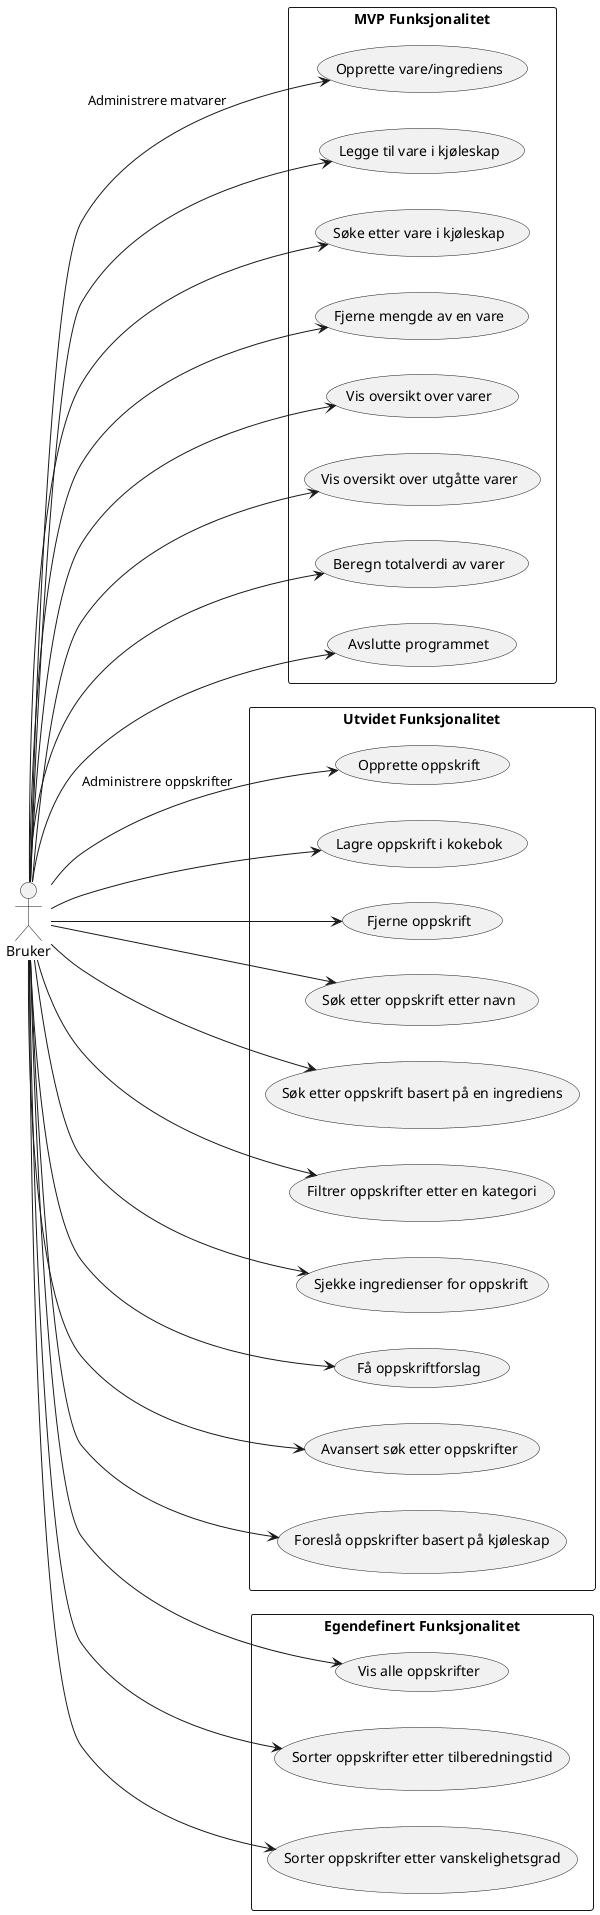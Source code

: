 @startuml
left to right direction

actor "Bruker" as U

rectangle "MVP Funksjonalitet" as MVP {
    usecase "Opprette vare/ingrediens" as UC_CreateGrocery
    usecase "Legge til vare i kjøleskap" as UC_AddToFridge
    usecase "Søke etter vare i kjøleskap" as UC_SearchGrocery
    usecase "Fjerne mengde av en vare" as UC_RemoveGrocery
    usecase "Vis oversikt over varer" as UC_ViewFridgeContents
    usecase "Vis oversikt over utgåtte varer" as UC_ViewExpiredGroceries
    usecase "Beregn totalverdi av varer" as UC_CalculateTotalValue
    usecase "Avslutte programmet" as UC_Exit
}

rectangle "Utvidet Funksjonalitet" as Extended {
    usecase "Opprette oppskrift" as UC_CreateRecipe
    usecase "Lagre oppskrift i kokebok" as UC_AddToCookbook
    usecase "Fjerne oppskrift" as UC_RemoveRecipe
    usecase "Søk etter oppskrift etter navn" as UC_SearchRecipeByName
    usecase "Søk etter oppskrift basert på en ingrediens" as UC_SearchRecipeByIngredient
    usecase "Filtrer oppskrifter etter en kategori" as UC_FilterRecipesByCategory
    usecase "Sjekke ingredienser for oppskrift" as UC_CheckIngredients
    usecase "Få oppskriftforslag" as UC_GetRecipeSuggestions
    usecase "Avansert søk etter oppskrifter" as UC_AdvancedRecipeSearch
    usecase "Foreslå oppskrifter basert på kjøleskap" as UC_SuggestRecipes
}

rectangle "Egendefinert Funksjonalitet" as Custom {
    usecase "Vis alle oppskrifter" as UC_ViewAllRecipes
    usecase "Sorter oppskrifter etter tilberedningstid" as UC_SortRecipesByPrepTime
    usecase "Sorter oppskrifter etter vanskelighetsgrad" as UC_SortRecipesByDifficulty
}

' Nivå 1 interaksjoner
U --> UC_CreateGrocery : "Administrere matvarer"
U --> UC_AddToFridge
U --> UC_SearchGrocery
U --> UC_RemoveGrocery
U --> UC_ViewFridgeContents
U --> UC_ViewExpiredGroceries
U --> UC_CalculateTotalValue
U --> UC_Exit

' Nivå 2 interaksjoner
U --> UC_CreateRecipe : "Administrere oppskrifter"
U --> UC_AddToCookbook
U --> UC_RemoveRecipe
U --> UC_SearchRecipeByName
U --> UC_SearchRecipeByIngredient
U --> UC_FilterRecipesByCategory
U --> UC_CheckIngredients
U --> UC_GetRecipeSuggestions
U --> UC_AdvancedRecipeSearch
U --> UC_SuggestRecipes

' Egendefinerte funksjoner
U -->UC_SortRecipesByDifficulty
U --> UC_SortRecipesByPrepTime
U --> UC_ViewAllRecipes


@enduml